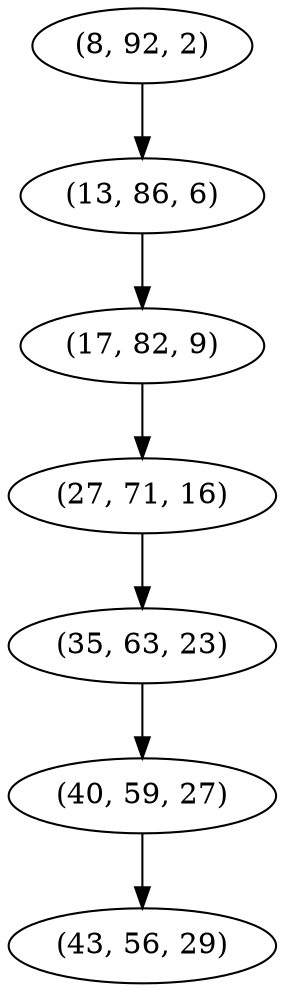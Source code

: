 digraph tree {
    "(8, 92, 2)";
    "(13, 86, 6)";
    "(17, 82, 9)";
    "(27, 71, 16)";
    "(35, 63, 23)";
    "(40, 59, 27)";
    "(43, 56, 29)";
    "(8, 92, 2)" -> "(13, 86, 6)";
    "(13, 86, 6)" -> "(17, 82, 9)";
    "(17, 82, 9)" -> "(27, 71, 16)";
    "(27, 71, 16)" -> "(35, 63, 23)";
    "(35, 63, 23)" -> "(40, 59, 27)";
    "(40, 59, 27)" -> "(43, 56, 29)";
}
